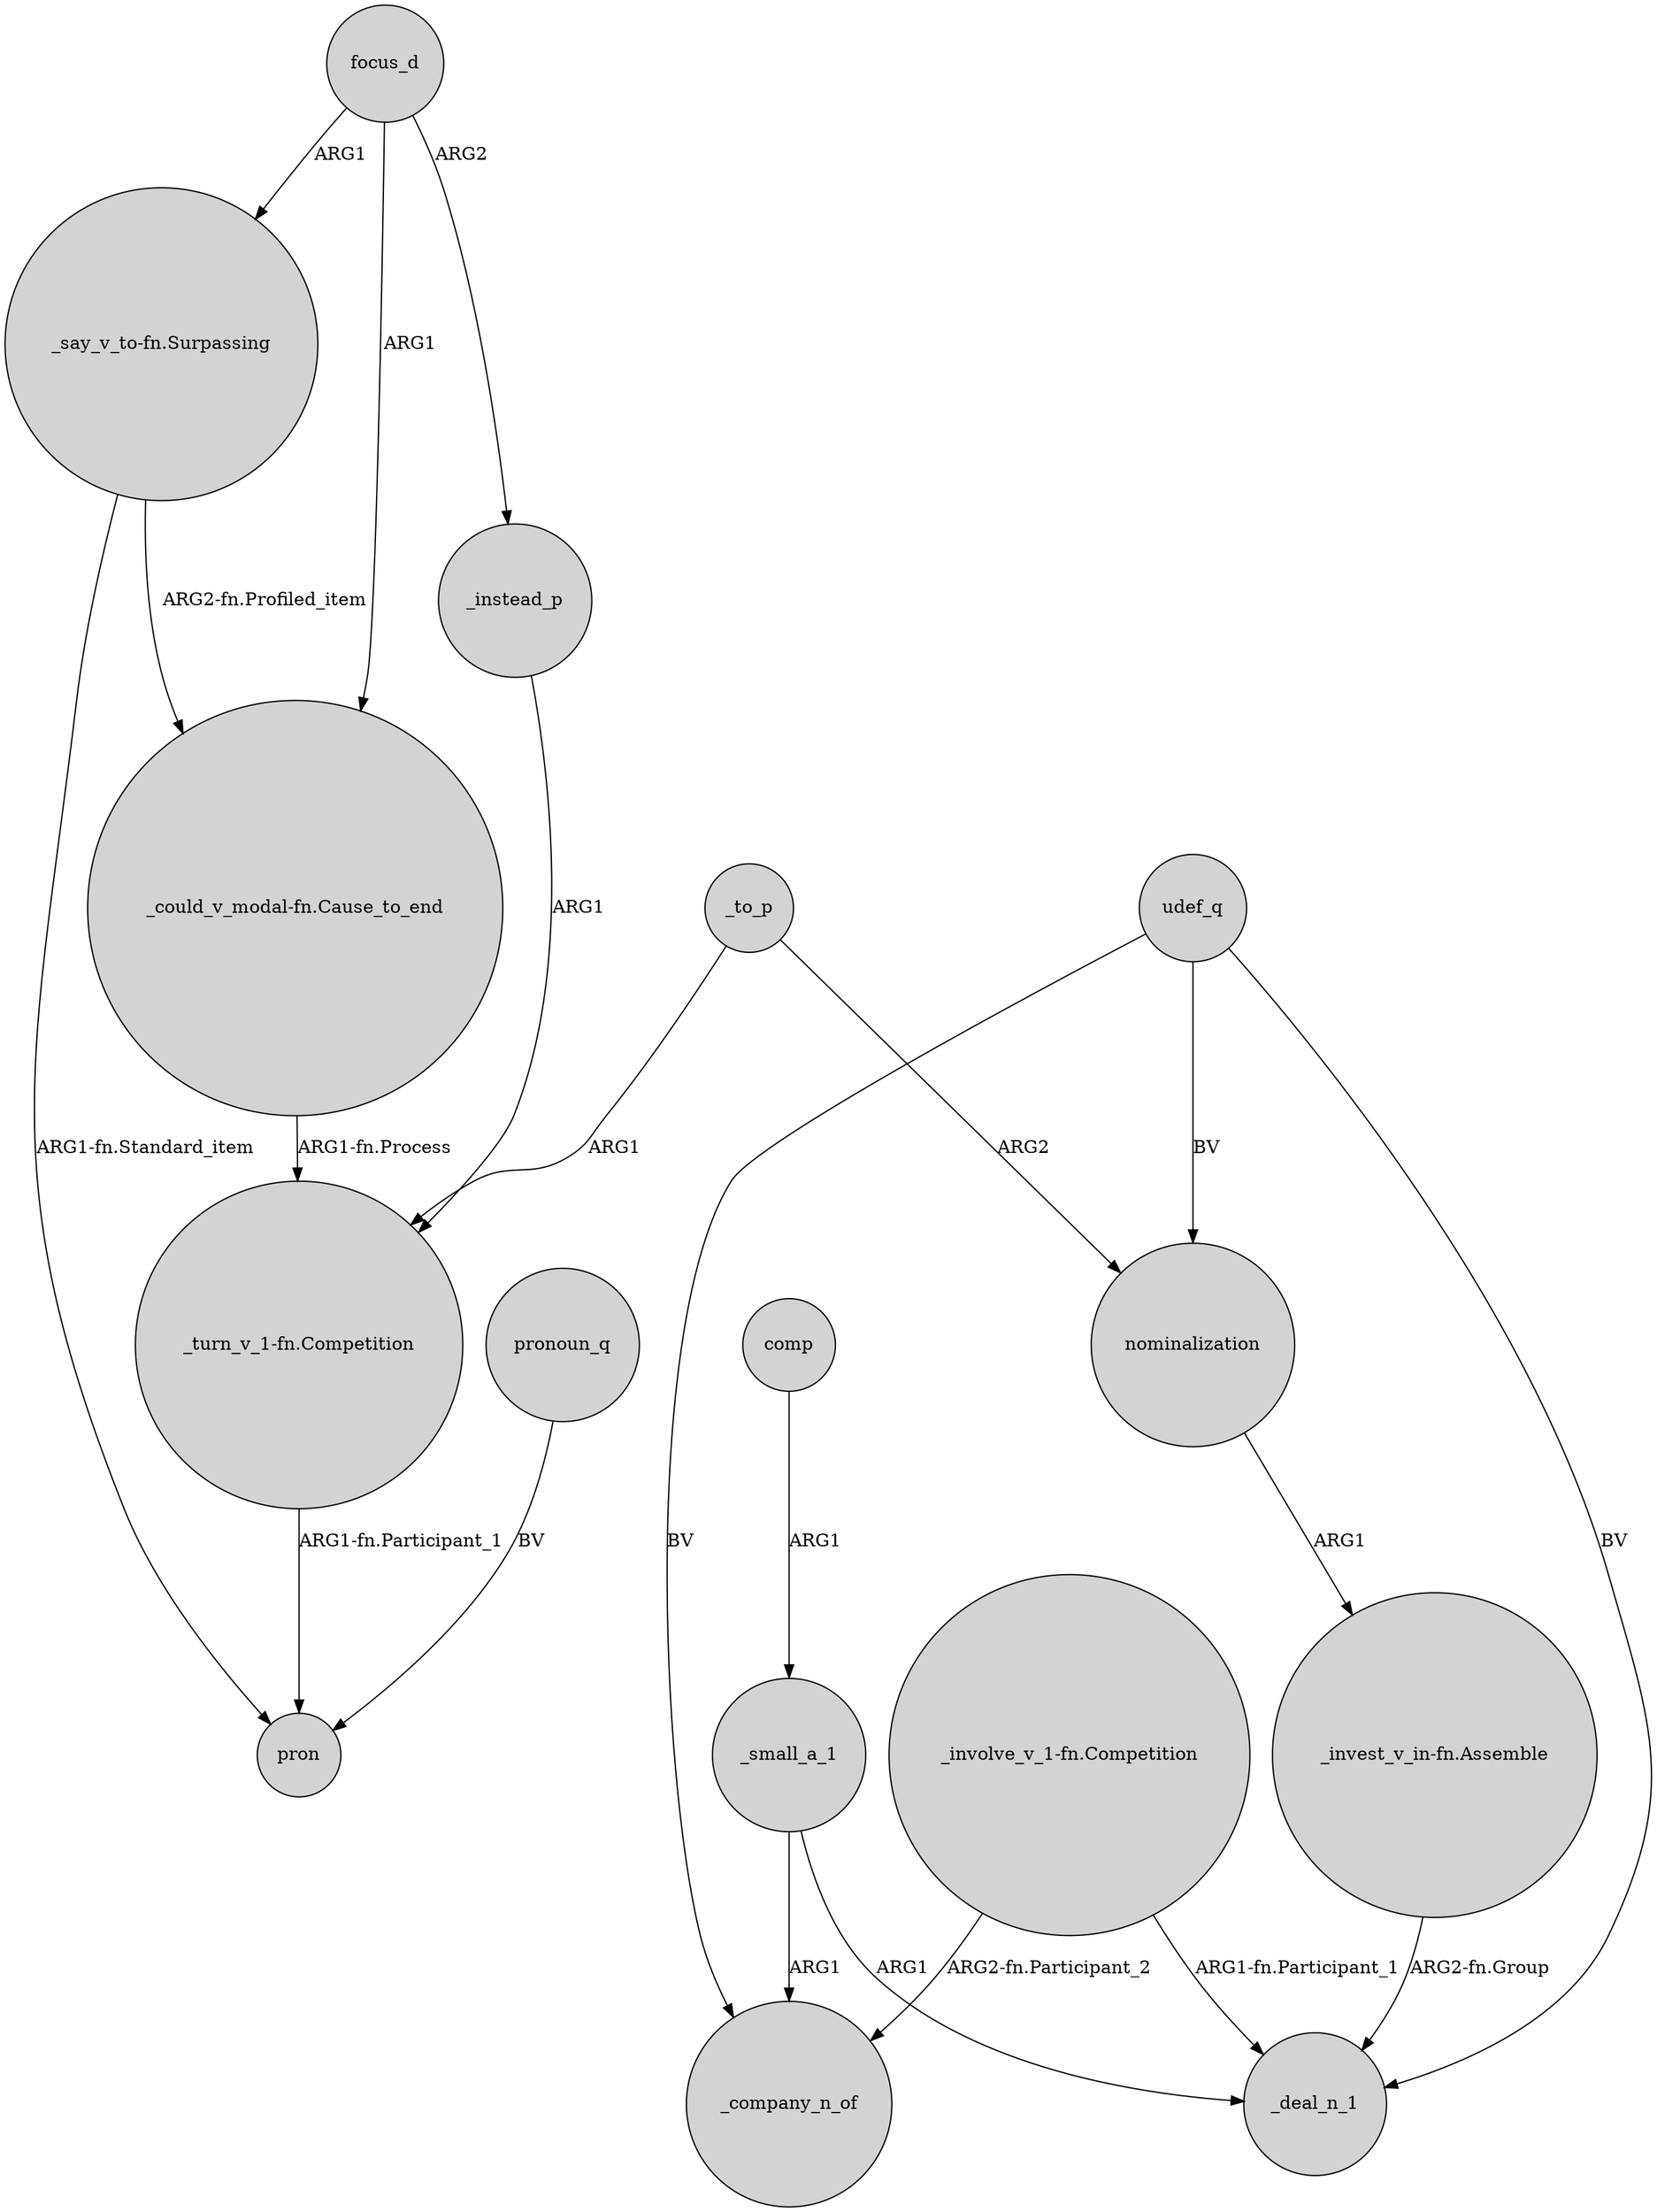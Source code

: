 digraph {
	node [shape=circle style=filled]
	_instead_p -> "_turn_v_1-fn.Competition" [label=ARG1]
	focus_d -> "_could_v_modal-fn.Cause_to_end" [label=ARG1]
	_small_a_1 -> _company_n_of [label=ARG1]
	focus_d -> _instead_p [label=ARG2]
	"_involve_v_1-fn.Competition" -> _deal_n_1 [label="ARG1-fn.Participant_1"]
	udef_q -> nominalization [label=BV]
	"_say_v_to-fn.Surpassing" -> "_could_v_modal-fn.Cause_to_end" [label="ARG2-fn.Profiled_item"]
	"_turn_v_1-fn.Competition" -> pron [label="ARG1-fn.Participant_1"]
	"_could_v_modal-fn.Cause_to_end" -> "_turn_v_1-fn.Competition" [label="ARG1-fn.Process"]
	_small_a_1 -> _deal_n_1 [label=ARG1]
	"_involve_v_1-fn.Competition" -> _company_n_of [label="ARG2-fn.Participant_2"]
	_to_p -> nominalization [label=ARG2]
	pronoun_q -> pron [label=BV]
	comp -> _small_a_1 [label=ARG1]
	udef_q -> _company_n_of [label=BV]
	udef_q -> _deal_n_1 [label=BV]
	"_invest_v_in-fn.Assemble" -> _deal_n_1 [label="ARG2-fn.Group"]
	focus_d -> "_say_v_to-fn.Surpassing" [label=ARG1]
	_to_p -> "_turn_v_1-fn.Competition" [label=ARG1]
	nominalization -> "_invest_v_in-fn.Assemble" [label=ARG1]
	"_say_v_to-fn.Surpassing" -> pron [label="ARG1-fn.Standard_item"]
}
